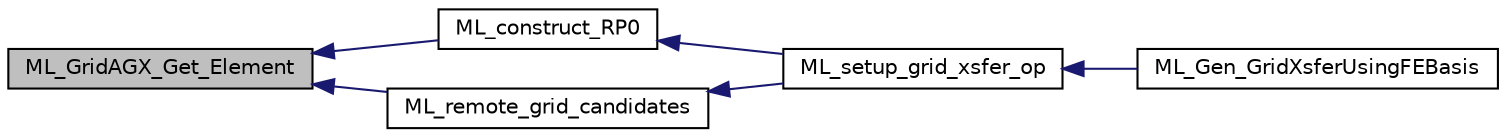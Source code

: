 digraph "ML_GridAGX_Get_Element"
{
  edge [fontname="Helvetica",fontsize="10",labelfontname="Helvetica",labelfontsize="10"];
  node [fontname="Helvetica",fontsize="10",shape=record];
  rankdir="LR";
  Node27 [label="ML_GridAGX_Get_Element",height=0.2,width=0.4,color="black", fillcolor="grey75", style="filled", fontcolor="black"];
  Node27 -> Node28 [dir="back",color="midnightblue",fontsize="10",style="solid",fontname="Helvetica"];
  Node28 [label="ML_construct_RP0",height=0.2,width=0.4,color="black", fillcolor="white", style="filled",URL="$d1/dd7/ml__setup_8h.html#a665d6fda9d588bb252ac0f9e736c8f0f"];
  Node28 -> Node29 [dir="back",color="midnightblue",fontsize="10",style="solid",fontname="Helvetica"];
  Node29 [label="ML_setup_grid_xsfer_op",height=0.2,width=0.4,color="black", fillcolor="white", style="filled",URL="$db/de5/ml__struct_8h.html#ada76245474e4b727dfbbb65519e446ae"];
  Node29 -> Node30 [dir="back",color="midnightblue",fontsize="10",style="solid",fontname="Helvetica"];
  Node30 [label="ML_Gen_GridXsferUsingFEBasis",height=0.2,width=0.4,color="black", fillcolor="white", style="filled",URL="$db/de5/ml__struct_8h.html#ab3c0a1e102d28c89b19b14ad9a889ccf"];
  Node27 -> Node31 [dir="back",color="midnightblue",fontsize="10",style="solid",fontname="Helvetica"];
  Node31 [label="ML_remote_grid_candidates",height=0.2,width=0.4,color="black", fillcolor="white", style="filled",URL="$d1/dd7/ml__setup_8h.html#acd50c4c6c301ff31cb28e117853480aa"];
  Node31 -> Node29 [dir="back",color="midnightblue",fontsize="10",style="solid",fontname="Helvetica"];
}
